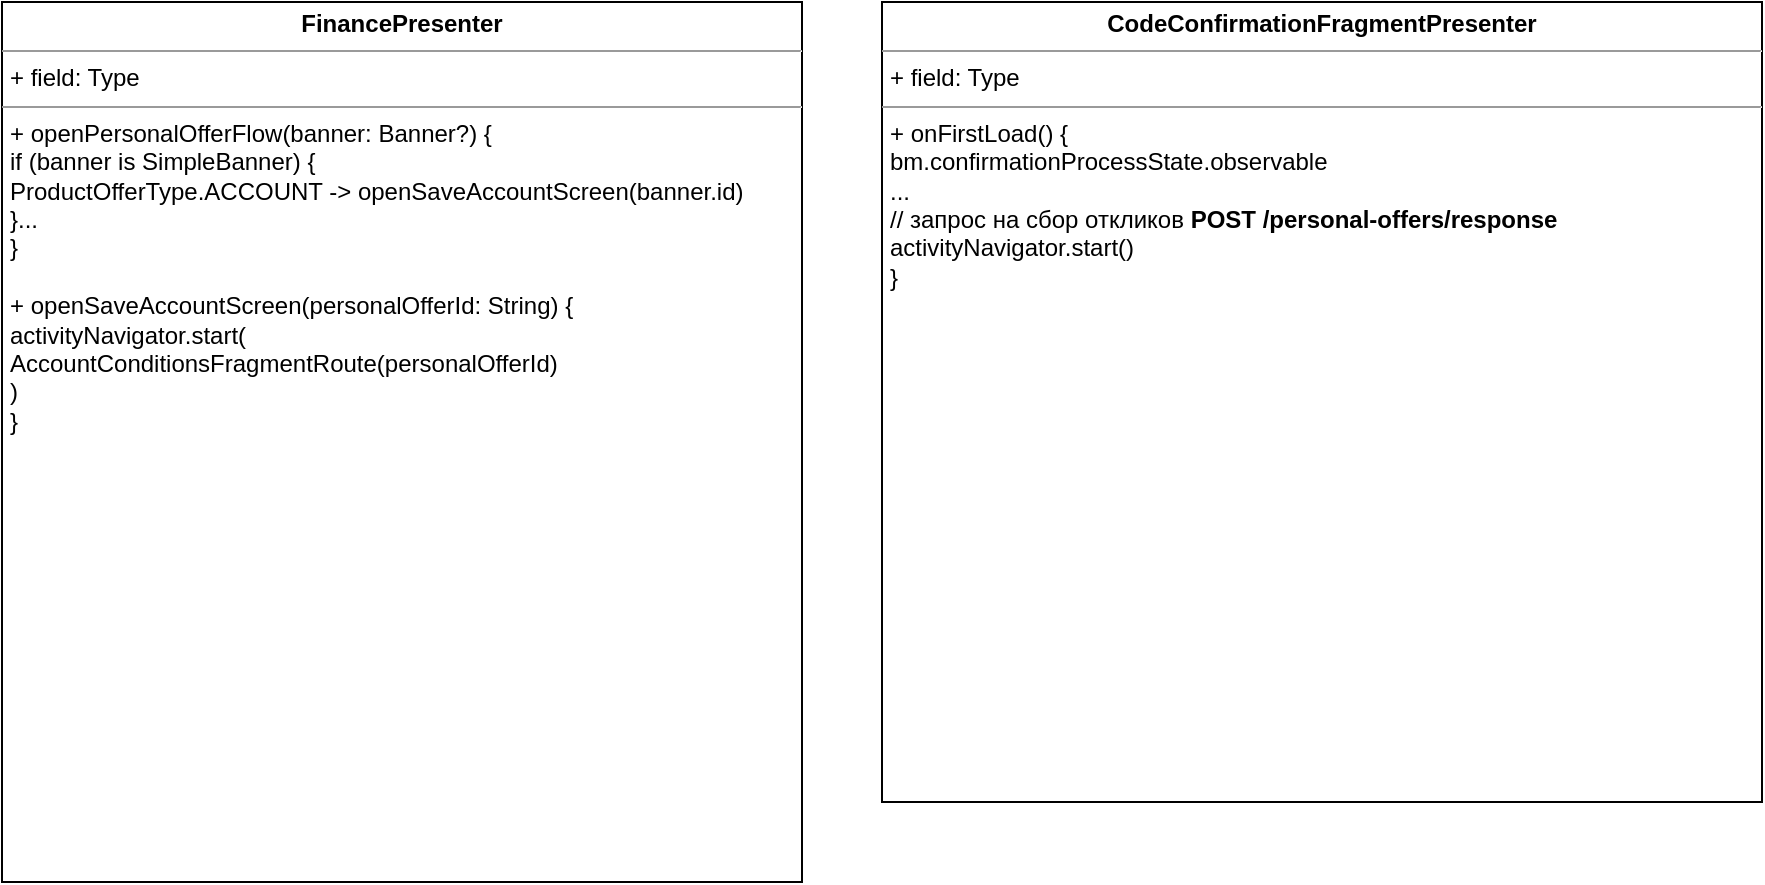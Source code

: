 <mxfile version="20.1.1" type="github">
  <diagram id="388evJ7L-WMi9SXEFM6U" name="Page-1">
    <mxGraphModel dx="498" dy="316" grid="1" gridSize="10" guides="1" tooltips="1" connect="1" arrows="1" fold="1" page="1" pageScale="1" pageWidth="827" pageHeight="1169" math="0" shadow="0">
      <root>
        <mxCell id="0" />
        <mxCell id="1" parent="0" />
        <mxCell id="SASC6l92C_m0x09RPi69-1" value="&lt;p style=&quot;margin:0px;margin-top:4px;text-align:center;&quot;&gt;&lt;b&gt;FinancePresenter&lt;/b&gt;&lt;/p&gt;&lt;hr size=&quot;1&quot;&gt;&lt;p style=&quot;margin:0px;margin-left:4px;&quot;&gt;+ field: Type&lt;/p&gt;&lt;hr size=&quot;1&quot;&gt;&lt;p style=&quot;margin:0px;margin-left:4px;&quot;&gt;+ openPersonalOfferFlow(banner: Banner?) {&lt;/p&gt;&lt;p style=&quot;margin:0px;margin-left:4px;&quot;&gt;if (banner is SimpleBanner) {&lt;/p&gt;&lt;p style=&quot;margin:0px;margin-left:4px;&quot;&gt;ProductOfferType.ACCOUNT -&amp;gt; openSaveAccountScreen(banner.id)&lt;br&gt;&lt;/p&gt;&lt;p style=&quot;margin:0px;margin-left:4px;&quot;&gt;}...&lt;br&gt;&lt;/p&gt;&lt;p style=&quot;margin:0px;margin-left:4px;&quot;&gt;}&lt;/p&gt;&lt;p style=&quot;margin:0px;margin-left:4px;&quot;&gt;&lt;br&gt;&lt;/p&gt;&lt;p style=&quot;margin:0px;margin-left:4px;&quot;&gt;+ openSaveAccountScreen(personalOfferId: String) {&lt;/p&gt;&lt;p style=&quot;margin:0px;margin-left:4px;&quot;&gt;activityNavigator.start(&lt;/p&gt;&lt;p style=&quot;margin:0px;margin-left:4px;&quot;&gt;AccountConditionsFragmentRoute(personalOfferId)&lt;/p&gt;&lt;p style=&quot;margin:0px;margin-left:4px;&quot;&gt;)&lt;br&gt;&lt;/p&gt;&lt;p style=&quot;margin:0px;margin-left:4px;&quot;&gt;}&lt;br&gt;&lt;/p&gt;" style="verticalAlign=top;align=left;overflow=fill;fontSize=12;fontFamily=Helvetica;html=1;" vertex="1" parent="1">
          <mxGeometry x="120" y="120" width="400" height="440" as="geometry" />
        </mxCell>
        <mxCell id="SASC6l92C_m0x09RPi69-2" value="&lt;p style=&quot;margin:0px;margin-top:4px;text-align:center;&quot;&gt;&lt;b&gt;CodeConfirmationFragmentPresenter&lt;/b&gt;&lt;/p&gt;&lt;hr size=&quot;1&quot;&gt;&lt;p style=&quot;margin:0px;margin-left:4px;&quot;&gt;+ field: Type&lt;/p&gt;&lt;hr size=&quot;1&quot;&gt;&lt;p style=&quot;margin:0px;margin-left:4px;&quot;&gt;+ onFirstLoad() {&lt;/p&gt;&lt;p style=&quot;margin:0px;margin-left:4px;&quot;&gt;bm.confirmationProcessState.observable&lt;/p&gt;&lt;p style=&quot;margin:0px;margin-left:4px;&quot;&gt;...&lt;/p&gt;&lt;p style=&quot;margin:0px;margin-left:4px;&quot;&gt;// запрос на сбор откликов &lt;b&gt;POST /personal-offers/response&lt;/b&gt;&lt;br&gt;&lt;/p&gt;&lt;p style=&quot;margin:0px;margin-left:4px;&quot;&gt;activityNavigator.start()&lt;br&gt;&lt;/p&gt;&lt;p style=&quot;margin:0px;margin-left:4px;&quot;&gt;}&lt;br&gt;&lt;/p&gt;" style="verticalAlign=top;align=left;overflow=fill;fontSize=12;fontFamily=Helvetica;html=1;" vertex="1" parent="1">
          <mxGeometry x="560" y="120" width="440" height="400" as="geometry" />
        </mxCell>
      </root>
    </mxGraphModel>
  </diagram>
</mxfile>
